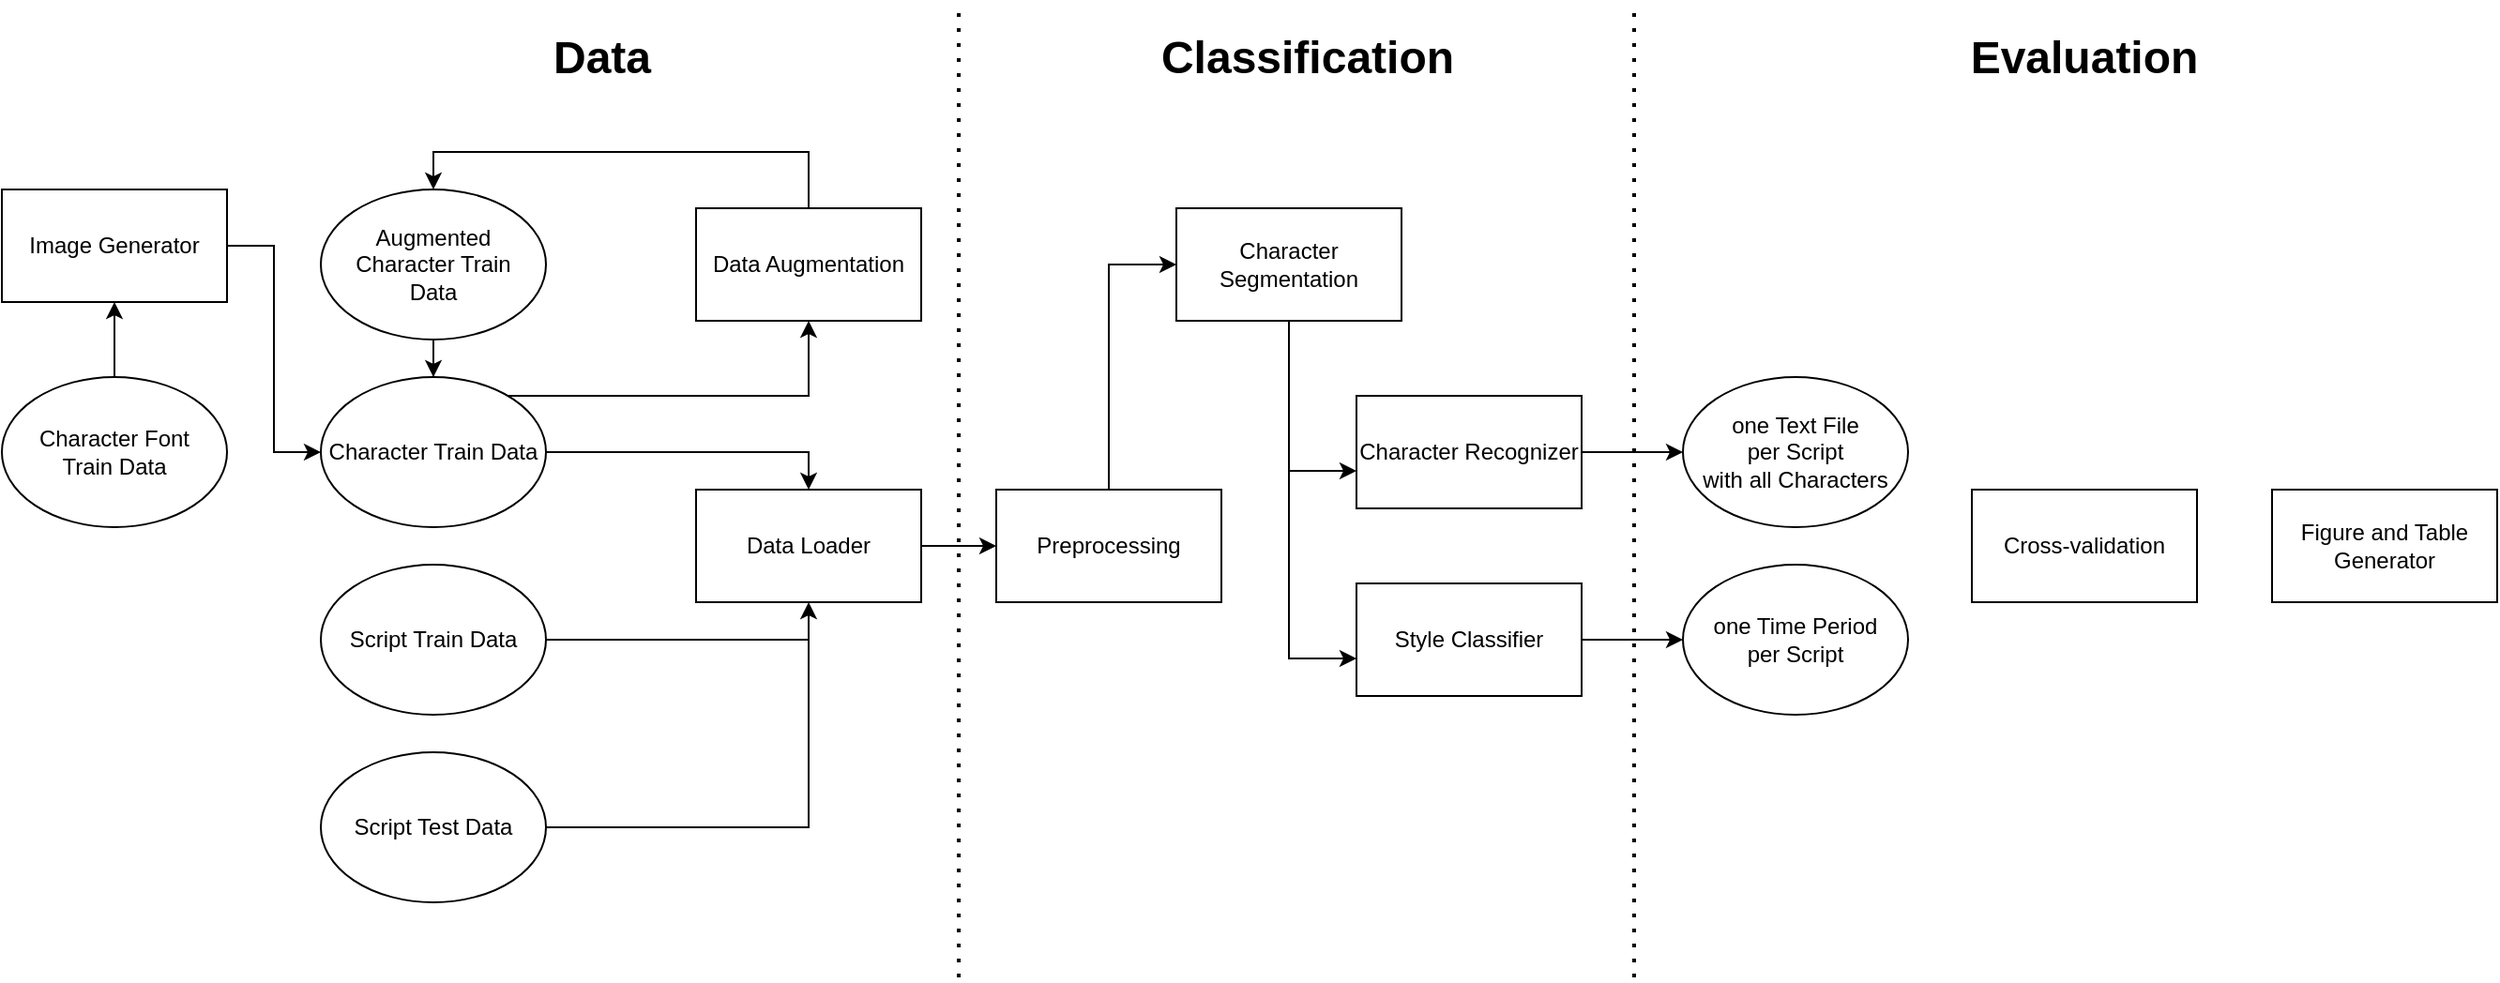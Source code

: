 <mxfile version="14.5.1" type="device"><diagram id="HcWOQMlX4USlRv334sir" name="Seite-1"><mxGraphModel dx="2249" dy="816" grid="1" gridSize="10" guides="1" tooltips="1" connect="1" arrows="1" fold="1" page="1" pageScale="1" pageWidth="827" pageHeight="1169" math="0" shadow="0"><root><mxCell id="0"/><mxCell id="1" parent="0"/><mxCell id="bxFhKgHeEQWWMqIkBxIP-58" value="" style="edgeStyle=orthogonalEdgeStyle;rounded=0;orthogonalLoop=1;jettySize=auto;html=1;endArrow=classic;endFill=1;" edge="1" parent="1" source="bxFhKgHeEQWWMqIkBxIP-1" target="bxFhKgHeEQWWMqIkBxIP-57"><mxGeometry relative="1" as="geometry"/></mxCell><mxCell id="bxFhKgHeEQWWMqIkBxIP-1" value="Data Loader" style="rounded=0;whiteSpace=wrap;html=1;" vertex="1" parent="1"><mxGeometry x="240" y="380" width="120" height="60" as="geometry"/></mxCell><mxCell id="bxFhKgHeEQWWMqIkBxIP-6" style="edgeStyle=orthogonalEdgeStyle;rounded=0;orthogonalLoop=1;jettySize=auto;html=1;" edge="1" parent="1" source="bxFhKgHeEQWWMqIkBxIP-2" target="bxFhKgHeEQWWMqIkBxIP-4"><mxGeometry relative="1" as="geometry"><Array as="points"><mxPoint x="556" y="470"/></Array></mxGeometry></mxCell><mxCell id="bxFhKgHeEQWWMqIkBxIP-7" style="edgeStyle=orthogonalEdgeStyle;rounded=0;orthogonalLoop=1;jettySize=auto;html=1;" edge="1" parent="1" source="bxFhKgHeEQWWMqIkBxIP-2" target="bxFhKgHeEQWWMqIkBxIP-3"><mxGeometry relative="1" as="geometry"><Array as="points"><mxPoint x="556" y="370"/></Array></mxGeometry></mxCell><mxCell id="bxFhKgHeEQWWMqIkBxIP-2" value="Character Segmentation" style="rounded=0;whiteSpace=wrap;html=1;" vertex="1" parent="1"><mxGeometry x="496" y="230" width="120" height="60" as="geometry"/></mxCell><mxCell id="bxFhKgHeEQWWMqIkBxIP-61" value="" style="edgeStyle=orthogonalEdgeStyle;rounded=0;orthogonalLoop=1;jettySize=auto;html=1;endArrow=classic;endFill=1;" edge="1" parent="1" source="bxFhKgHeEQWWMqIkBxIP-3" target="bxFhKgHeEQWWMqIkBxIP-60"><mxGeometry relative="1" as="geometry"/></mxCell><mxCell id="bxFhKgHeEQWWMqIkBxIP-3" value="Character Recognizer" style="rounded=0;whiteSpace=wrap;html=1;" vertex="1" parent="1"><mxGeometry x="592" y="330" width="120" height="60" as="geometry"/></mxCell><mxCell id="bxFhKgHeEQWWMqIkBxIP-63" style="edgeStyle=orthogonalEdgeStyle;rounded=0;orthogonalLoop=1;jettySize=auto;html=1;entryX=0;entryY=0.5;entryDx=0;entryDy=0;endArrow=classic;endFill=1;" edge="1" parent="1" source="bxFhKgHeEQWWMqIkBxIP-4" target="bxFhKgHeEQWWMqIkBxIP-62"><mxGeometry relative="1" as="geometry"/></mxCell><mxCell id="bxFhKgHeEQWWMqIkBxIP-4" value="Style Classifier" style="rounded=0;whiteSpace=wrap;html=1;" vertex="1" parent="1"><mxGeometry x="592" y="430" width="120" height="60" as="geometry"/></mxCell><mxCell id="bxFhKgHeEQWWMqIkBxIP-33" style="edgeStyle=orthogonalEdgeStyle;rounded=0;orthogonalLoop=1;jettySize=auto;html=1;entryX=0.5;entryY=1;entryDx=0;entryDy=0;" edge="1" parent="1" source="bxFhKgHeEQWWMqIkBxIP-16" target="bxFhKgHeEQWWMqIkBxIP-32"><mxGeometry relative="1" as="geometry"><mxPoint x="300" y="300" as="targetPoint"/><Array as="points"><mxPoint x="300" y="330"/></Array></mxGeometry></mxCell><mxCell id="bxFhKgHeEQWWMqIkBxIP-48" style="edgeStyle=orthogonalEdgeStyle;rounded=0;orthogonalLoop=1;jettySize=auto;html=1;entryX=0.5;entryY=0;entryDx=0;entryDy=0;endArrow=classic;endFill=1;" edge="1" parent="1" source="bxFhKgHeEQWWMqIkBxIP-16" target="bxFhKgHeEQWWMqIkBxIP-1"><mxGeometry relative="1" as="geometry"/></mxCell><mxCell id="bxFhKgHeEQWWMqIkBxIP-16" value="Character Train Data" style="ellipse;whiteSpace=wrap;html=1;" vertex="1" parent="1"><mxGeometry x="40" y="320" width="120" height="80" as="geometry"/></mxCell><mxCell id="bxFhKgHeEQWWMqIkBxIP-47" style="edgeStyle=orthogonalEdgeStyle;rounded=0;orthogonalLoop=1;jettySize=auto;html=1;endArrow=none;endFill=0;" edge="1" parent="1" source="bxFhKgHeEQWWMqIkBxIP-18"><mxGeometry relative="1" as="geometry"><mxPoint x="300" y="460" as="targetPoint"/></mxGeometry></mxCell><mxCell id="bxFhKgHeEQWWMqIkBxIP-18" value="Script Train Data" style="ellipse;whiteSpace=wrap;html=1;" vertex="1" parent="1"><mxGeometry x="40" y="420" width="120" height="80" as="geometry"/></mxCell><mxCell id="bxFhKgHeEQWWMqIkBxIP-29" style="edgeStyle=orthogonalEdgeStyle;rounded=0;orthogonalLoop=1;jettySize=auto;html=1;entryX=0.5;entryY=1;entryDx=0;entryDy=0;" edge="1" parent="1" source="bxFhKgHeEQWWMqIkBxIP-28" target="bxFhKgHeEQWWMqIkBxIP-1"><mxGeometry relative="1" as="geometry"/></mxCell><mxCell id="bxFhKgHeEQWWMqIkBxIP-28" value="Script Test Data" style="ellipse;whiteSpace=wrap;html=1;" vertex="1" parent="1"><mxGeometry x="40" y="520" width="120" height="80" as="geometry"/></mxCell><mxCell id="bxFhKgHeEQWWMqIkBxIP-39" value="" style="edgeStyle=orthogonalEdgeStyle;rounded=0;orthogonalLoop=1;jettySize=auto;html=1;" edge="1" parent="1" source="bxFhKgHeEQWWMqIkBxIP-30" target="bxFhKgHeEQWWMqIkBxIP-16"><mxGeometry relative="1" as="geometry"/></mxCell><mxCell id="bxFhKgHeEQWWMqIkBxIP-30" value="Augmented&lt;br&gt;Character Train&lt;br&gt;Data" style="ellipse;whiteSpace=wrap;html=1;" vertex="1" parent="1"><mxGeometry x="40" y="220" width="120" height="80" as="geometry"/></mxCell><mxCell id="bxFhKgHeEQWWMqIkBxIP-36" style="edgeStyle=orthogonalEdgeStyle;rounded=0;orthogonalLoop=1;jettySize=auto;html=1;entryX=0.5;entryY=0;entryDx=0;entryDy=0;exitX=0.5;exitY=0;exitDx=0;exitDy=0;" edge="1" parent="1" source="bxFhKgHeEQWWMqIkBxIP-32" target="bxFhKgHeEQWWMqIkBxIP-30"><mxGeometry relative="1" as="geometry"><Array as="points"><mxPoint x="300" y="200"/><mxPoint x="100" y="200"/></Array></mxGeometry></mxCell><mxCell id="bxFhKgHeEQWWMqIkBxIP-32" value="Data Augmentation" style="rounded=0;whiteSpace=wrap;html=1;" vertex="1" parent="1"><mxGeometry x="240" y="230" width="120" height="60" as="geometry"/></mxCell><mxCell id="bxFhKgHeEQWWMqIkBxIP-50" value="&lt;h1&gt;Data&lt;/h1&gt;" style="text;html=1;strokeColor=none;fillColor=none;align=center;verticalAlign=middle;whiteSpace=wrap;rounded=0;" vertex="1" parent="1"><mxGeometry x="160" y="140" width="60" height="20" as="geometry"/></mxCell><mxCell id="bxFhKgHeEQWWMqIkBxIP-51" value="" style="endArrow=none;dashed=1;html=1;dashPattern=1 3;strokeWidth=2;" edge="1" parent="1"><mxGeometry width="50" height="50" relative="1" as="geometry"><mxPoint x="380" y="640" as="sourcePoint"/><mxPoint x="380" y="120" as="targetPoint"/></mxGeometry></mxCell><mxCell id="bxFhKgHeEQWWMqIkBxIP-52" value="&lt;h1&gt;Classification&lt;/h1&gt;" style="text;html=1;strokeColor=none;fillColor=none;align=center;verticalAlign=middle;whiteSpace=wrap;rounded=0;" vertex="1" parent="1"><mxGeometry x="486" y="140" width="160" height="20" as="geometry"/></mxCell><mxCell id="bxFhKgHeEQWWMqIkBxIP-54" value="" style="endArrow=none;dashed=1;html=1;dashPattern=1 3;strokeWidth=2;" edge="1" parent="1"><mxGeometry width="50" height="50" relative="1" as="geometry"><mxPoint x="740" y="640" as="sourcePoint"/><mxPoint x="740" y="120" as="targetPoint"/></mxGeometry></mxCell><mxCell id="bxFhKgHeEQWWMqIkBxIP-55" value="&lt;h1&gt;Evaluation&lt;/h1&gt;" style="text;html=1;strokeColor=none;fillColor=none;align=center;verticalAlign=middle;whiteSpace=wrap;rounded=0;" vertex="1" parent="1"><mxGeometry x="900" y="140" width="160" height="20" as="geometry"/></mxCell><mxCell id="bxFhKgHeEQWWMqIkBxIP-59" style="edgeStyle=orthogonalEdgeStyle;rounded=0;orthogonalLoop=1;jettySize=auto;html=1;entryX=0;entryY=0.5;entryDx=0;entryDy=0;endArrow=classic;endFill=1;" edge="1" parent="1" source="bxFhKgHeEQWWMqIkBxIP-57" target="bxFhKgHeEQWWMqIkBxIP-2"><mxGeometry relative="1" as="geometry"/></mxCell><mxCell id="bxFhKgHeEQWWMqIkBxIP-57" value="Preprocessing" style="rounded=0;whiteSpace=wrap;html=1;" vertex="1" parent="1"><mxGeometry x="400" y="380" width="120" height="60" as="geometry"/></mxCell><mxCell id="bxFhKgHeEQWWMqIkBxIP-60" value="one Text File&lt;br&gt;per Script&lt;br&gt;with all Characters" style="ellipse;whiteSpace=wrap;html=1;rounded=0;" vertex="1" parent="1"><mxGeometry x="766" y="320" width="120" height="80" as="geometry"/></mxCell><mxCell id="bxFhKgHeEQWWMqIkBxIP-62" value="one Time Period&lt;br&gt;per Script" style="ellipse;whiteSpace=wrap;html=1;" vertex="1" parent="1"><mxGeometry x="766" y="420" width="120" height="80" as="geometry"/></mxCell><mxCell id="bxFhKgHeEQWWMqIkBxIP-71" style="edgeStyle=orthogonalEdgeStyle;rounded=0;orthogonalLoop=1;jettySize=auto;html=1;entryX=0.5;entryY=1;entryDx=0;entryDy=0;endArrow=classic;endFill=1;" edge="1" parent="1" source="bxFhKgHeEQWWMqIkBxIP-66" target="bxFhKgHeEQWWMqIkBxIP-67"><mxGeometry relative="1" as="geometry"/></mxCell><mxCell id="bxFhKgHeEQWWMqIkBxIP-66" value="Character Font&lt;br&gt;Train Data" style="ellipse;whiteSpace=wrap;html=1;" vertex="1" parent="1"><mxGeometry x="-130" y="320" width="120" height="80" as="geometry"/></mxCell><mxCell id="bxFhKgHeEQWWMqIkBxIP-70" style="edgeStyle=orthogonalEdgeStyle;rounded=0;orthogonalLoop=1;jettySize=auto;html=1;entryX=0;entryY=0.5;entryDx=0;entryDy=0;endArrow=classic;endFill=1;" edge="1" parent="1" source="bxFhKgHeEQWWMqIkBxIP-67" target="bxFhKgHeEQWWMqIkBxIP-16"><mxGeometry relative="1" as="geometry"/></mxCell><mxCell id="bxFhKgHeEQWWMqIkBxIP-67" value="Image Generator" style="rounded=0;whiteSpace=wrap;html=1;" vertex="1" parent="1"><mxGeometry x="-130" y="220" width="120" height="60" as="geometry"/></mxCell><mxCell id="bxFhKgHeEQWWMqIkBxIP-73" value="Cross-validation" style="rounded=0;whiteSpace=wrap;html=1;" vertex="1" parent="1"><mxGeometry x="920" y="380" width="120" height="60" as="geometry"/></mxCell><mxCell id="bxFhKgHeEQWWMqIkBxIP-76" value="Figure and Table Generator" style="rounded=0;whiteSpace=wrap;html=1;" vertex="1" parent="1"><mxGeometry x="1080" y="380" width="120" height="60" as="geometry"/></mxCell></root></mxGraphModel></diagram></mxfile>